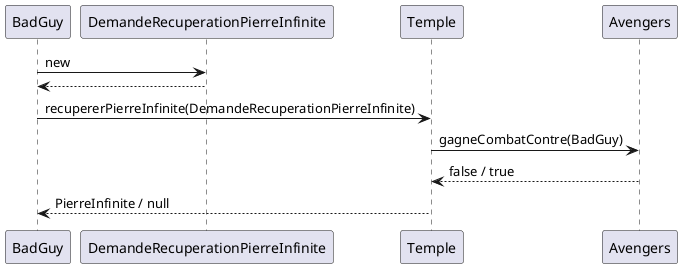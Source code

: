 @startuml ChainOfResponsability

BadGuy -> DemandeRecuperationPierreInfinite : new
BadGuy <-- DemandeRecuperationPierreInfinite
BadGuy -> Temple : recupererPierreInfinite(DemandeRecuperationPierreInfinite)
Temple -> Avengers : gagneCombatContre(BadGuy)
Temple <-- Avengers : false / true
BadGuy <-- Temple : PierreInfinite / null

@enduml